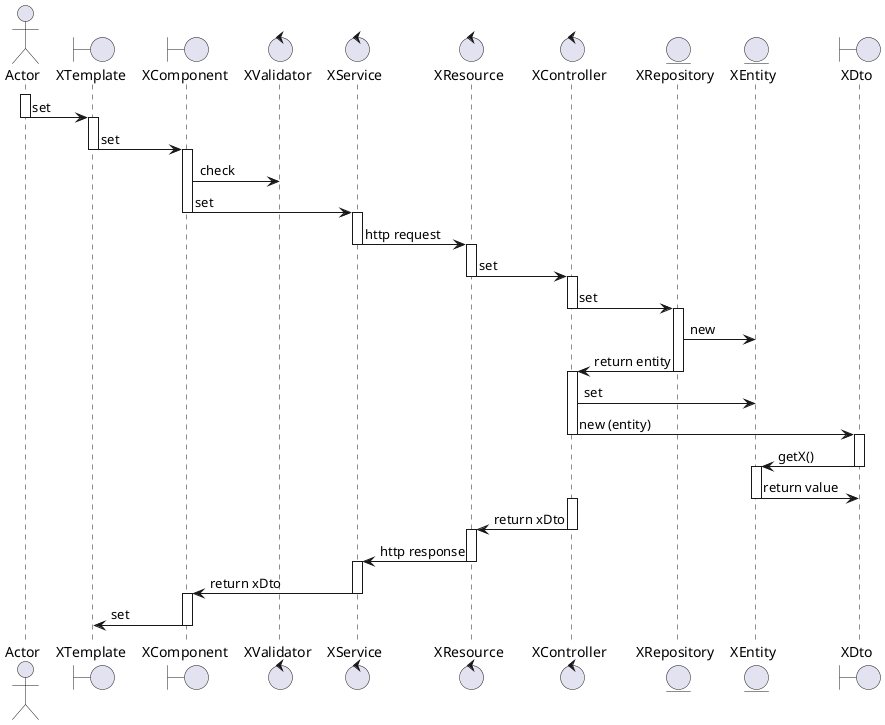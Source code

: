 @startuml secuencia
actor Actor
boundary XTemplate
boundary XComponent
control XValidator
control XService
control XResource
control XController
entity XRepository
entity XEntity
boundary XDto

activate Actor
Actor -> XTemplate: set
deactivate Actor
activate XTemplate

XTemplate -> XComponent: set
deactivate XTemplate
activate XComponent

XComponent -> XValidator: check
XComponent -> XService: set
deactivate XComponent
activate XService

XService -> XResource: http request
deactivate XService
activate XResource

XResource -> XController: set
deactivate XResource
activate XController

XController -> XRepository: set
deactivate XController
activate XRepository

XRepository -> XEntity: new

XRepository -> XController: return entity
deactivate XRepository
activate XController

XController -> XEntity: set

XController -> XDto: new (entity)
deactivate XController
activate XDto

XDto -> XEntity: getX()
deactivate XDto
activate XEntity

XEntity -> XDto: return value
deactivate XEntity
activate XController

XController -> XResource: return xDto
deactivate XController
activate XResource

XResource -> XService: http response
deactivate XResource
activate XService

XService -> XComponent: return xDto
deactivate XService
activate XComponent

XComponent -> XTemplate: set
deactivate XComponent
@enduml